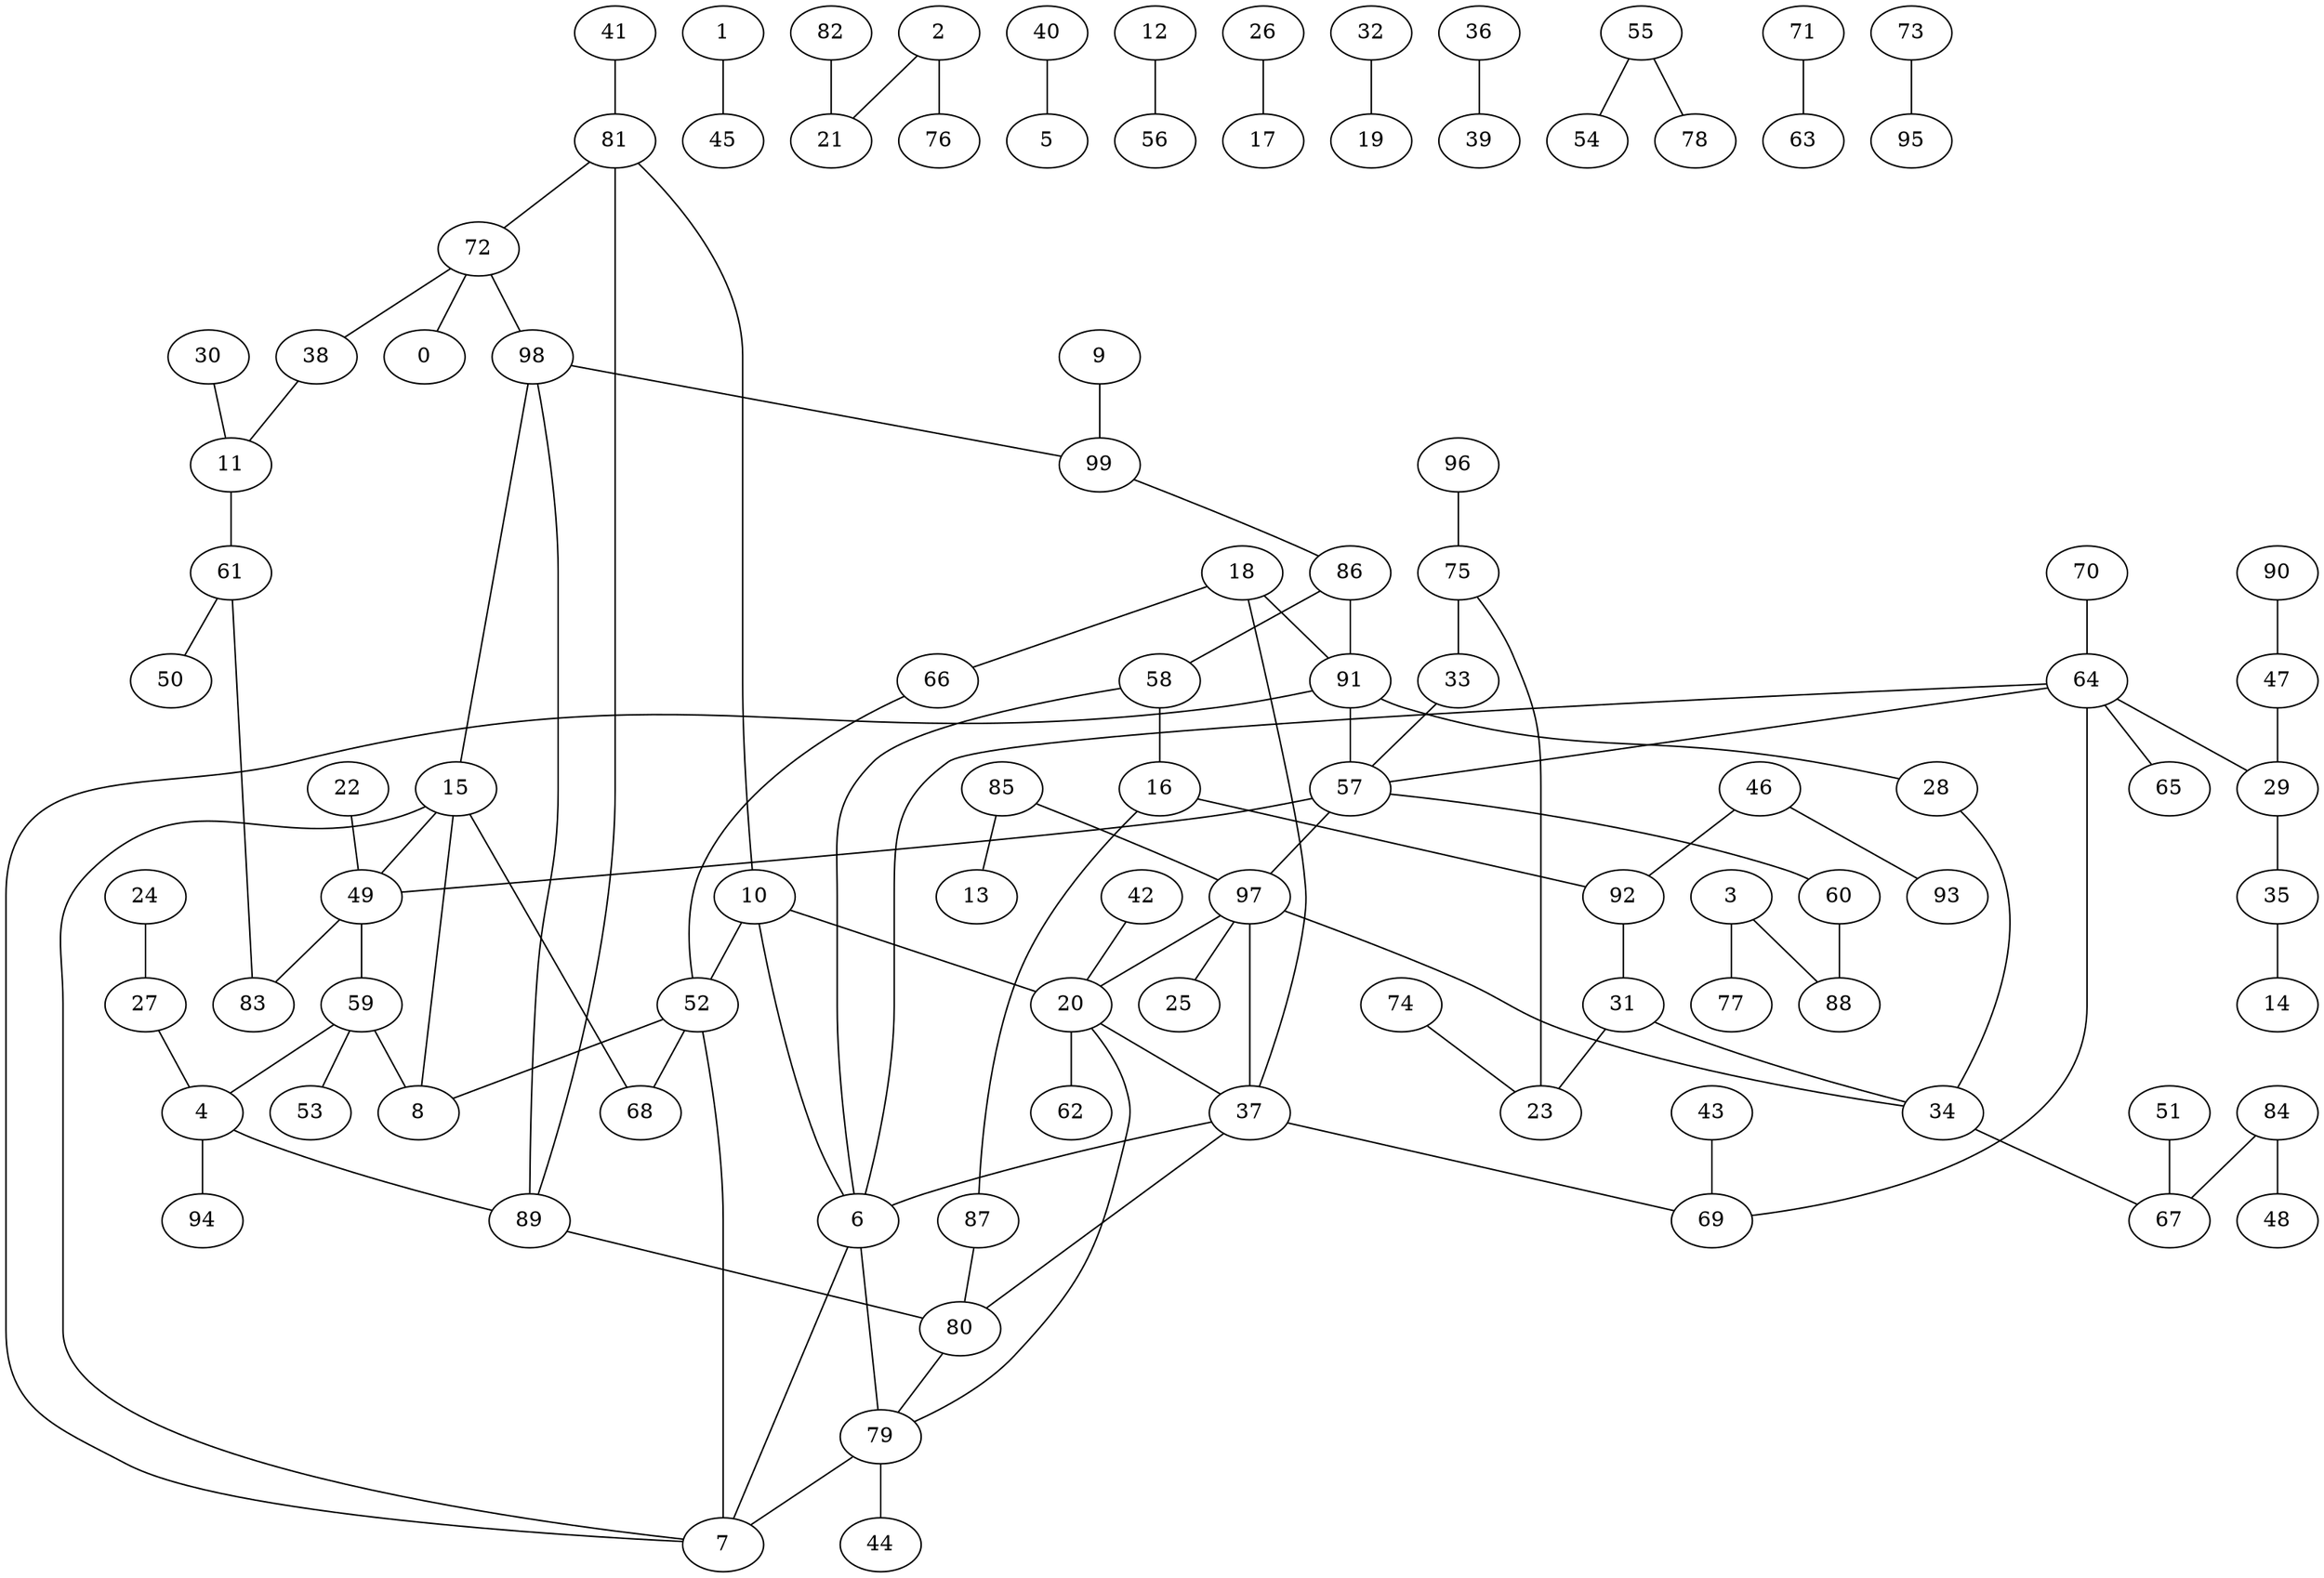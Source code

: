 graph G {
0;
1;
2;
3;
4;
5;
6;
7;
8;
9;
10;
11;
12;
13;
14;
15;
16;
17;
18;
19;
20;
21;
22;
23;
24;
25;
26;
27;
28;
29;
30;
31;
32;
33;
34;
35;
36;
37;
38;
39;
40;
41;
42;
43;
44;
45;
46;
47;
48;
49;
50;
51;
52;
53;
54;
55;
56;
57;
58;
59;
60;
61;
62;
63;
64;
65;
66;
67;
68;
69;
70;
71;
72;
73;
74;
75;
76;
77;
78;
79;
80;
81;
82;
83;
84;
85;
86;
87;
88;
89;
90;
91;
92;
93;
94;
95;
96;
97;
98;
99;
1--45 ;
2--76 ;
2--21 ;
3--88 ;
3--77 ;
4--89 ;
4--94 ;
6--7 ;
6--79 ;
7--15 ;
8--15 ;
9--99 ;
10--20 ;
10--6 ;
10--52 ;
11--61 ;
12--56 ;
15--68 ;
15--49 ;
16--92 ;
16--87 ;
18--37 ;
18--66 ;
18--91 ;
20--37 ;
20--79 ;
20--62 ;
22--49 ;
24--27 ;
26--17 ;
27--4 ;
28--34 ;
29--35 ;
30--11 ;
31--23 ;
31--34 ;
32--19 ;
33--57 ;
34--67 ;
35--14 ;
36--39 ;
37--6 ;
37--80 ;
37--69 ;
38--11 ;
40--5 ;
41--81 ;
42--20 ;
43--69 ;
46--92 ;
46--93 ;
47--29 ;
49--83 ;
49--59 ;
51--67 ;
52--8 ;
52--68 ;
52--7 ;
55--54 ;
55--78 ;
57--49 ;
57--97 ;
57--60 ;
58--16 ;
58--6 ;
59--53 ;
59--8 ;
59--4 ;
60--88 ;
61--50 ;
61--83 ;
64--65 ;
64--6 ;
64--57 ;
64--69 ;
64--29 ;
66--52 ;
70--64 ;
71--63 ;
72--98 ;
72--0 ;
72--38 ;
73--95 ;
74--23 ;
75--23 ;
75--33 ;
79--7 ;
79--44 ;
80--79 ;
81--89 ;
81--10 ;
81--72 ;
82--21 ;
84--48 ;
84--67 ;
85--13 ;
85--97 ;
86--58 ;
86--91 ;
87--80 ;
89--80 ;
90--47 ;
91--7 ;
91--57 ;
91--28 ;
92--31 ;
96--75 ;
97--34 ;
97--25 ;
97--37 ;
97--20 ;
98--15 ;
98--99 ;
98--89 ;
99--86 ;
}
